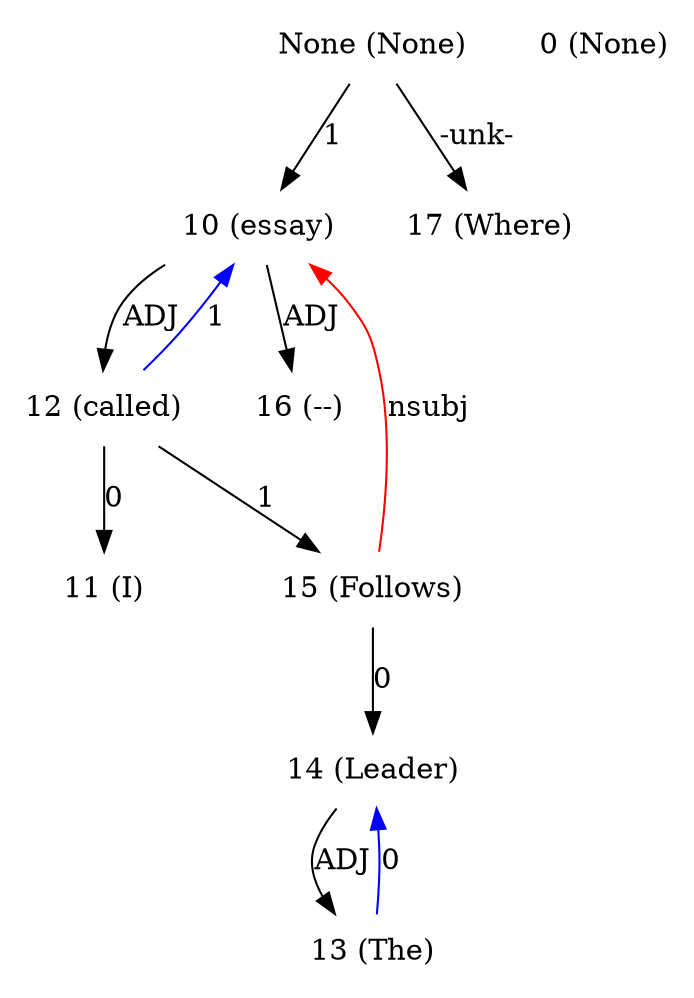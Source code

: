 digraph G{
edge [dir=forward]
node [shape=plaintext]

None [label="None (None)"]
None -> 10 [label="1"]
None [label="None (None)"]
None -> 17 [label="-unk-"]
0 [label="0 (None)"]
10 [label="10 (essay)"]
10 -> 12 [label="ADJ"]
10 -> 16 [label="ADJ"]
15 -> 10 [label="nsubj", color="red"]
11 [label="11 (I)"]
12 [label="12 (called)"]
12 -> 15 [label="1"]
12 -> 10 [label="1", color="blue"]
12 -> 11 [label="0"]
13 [label="13 (The)"]
13 -> 14 [label="0", color="blue"]
14 [label="14 (Leader)"]
14 -> 13 [label="ADJ"]
15 [label="15 (Follows)"]
15 -> 14 [label="0"]
16 [label="16 (--)"]
17 [label="17 (Where)"]
}
